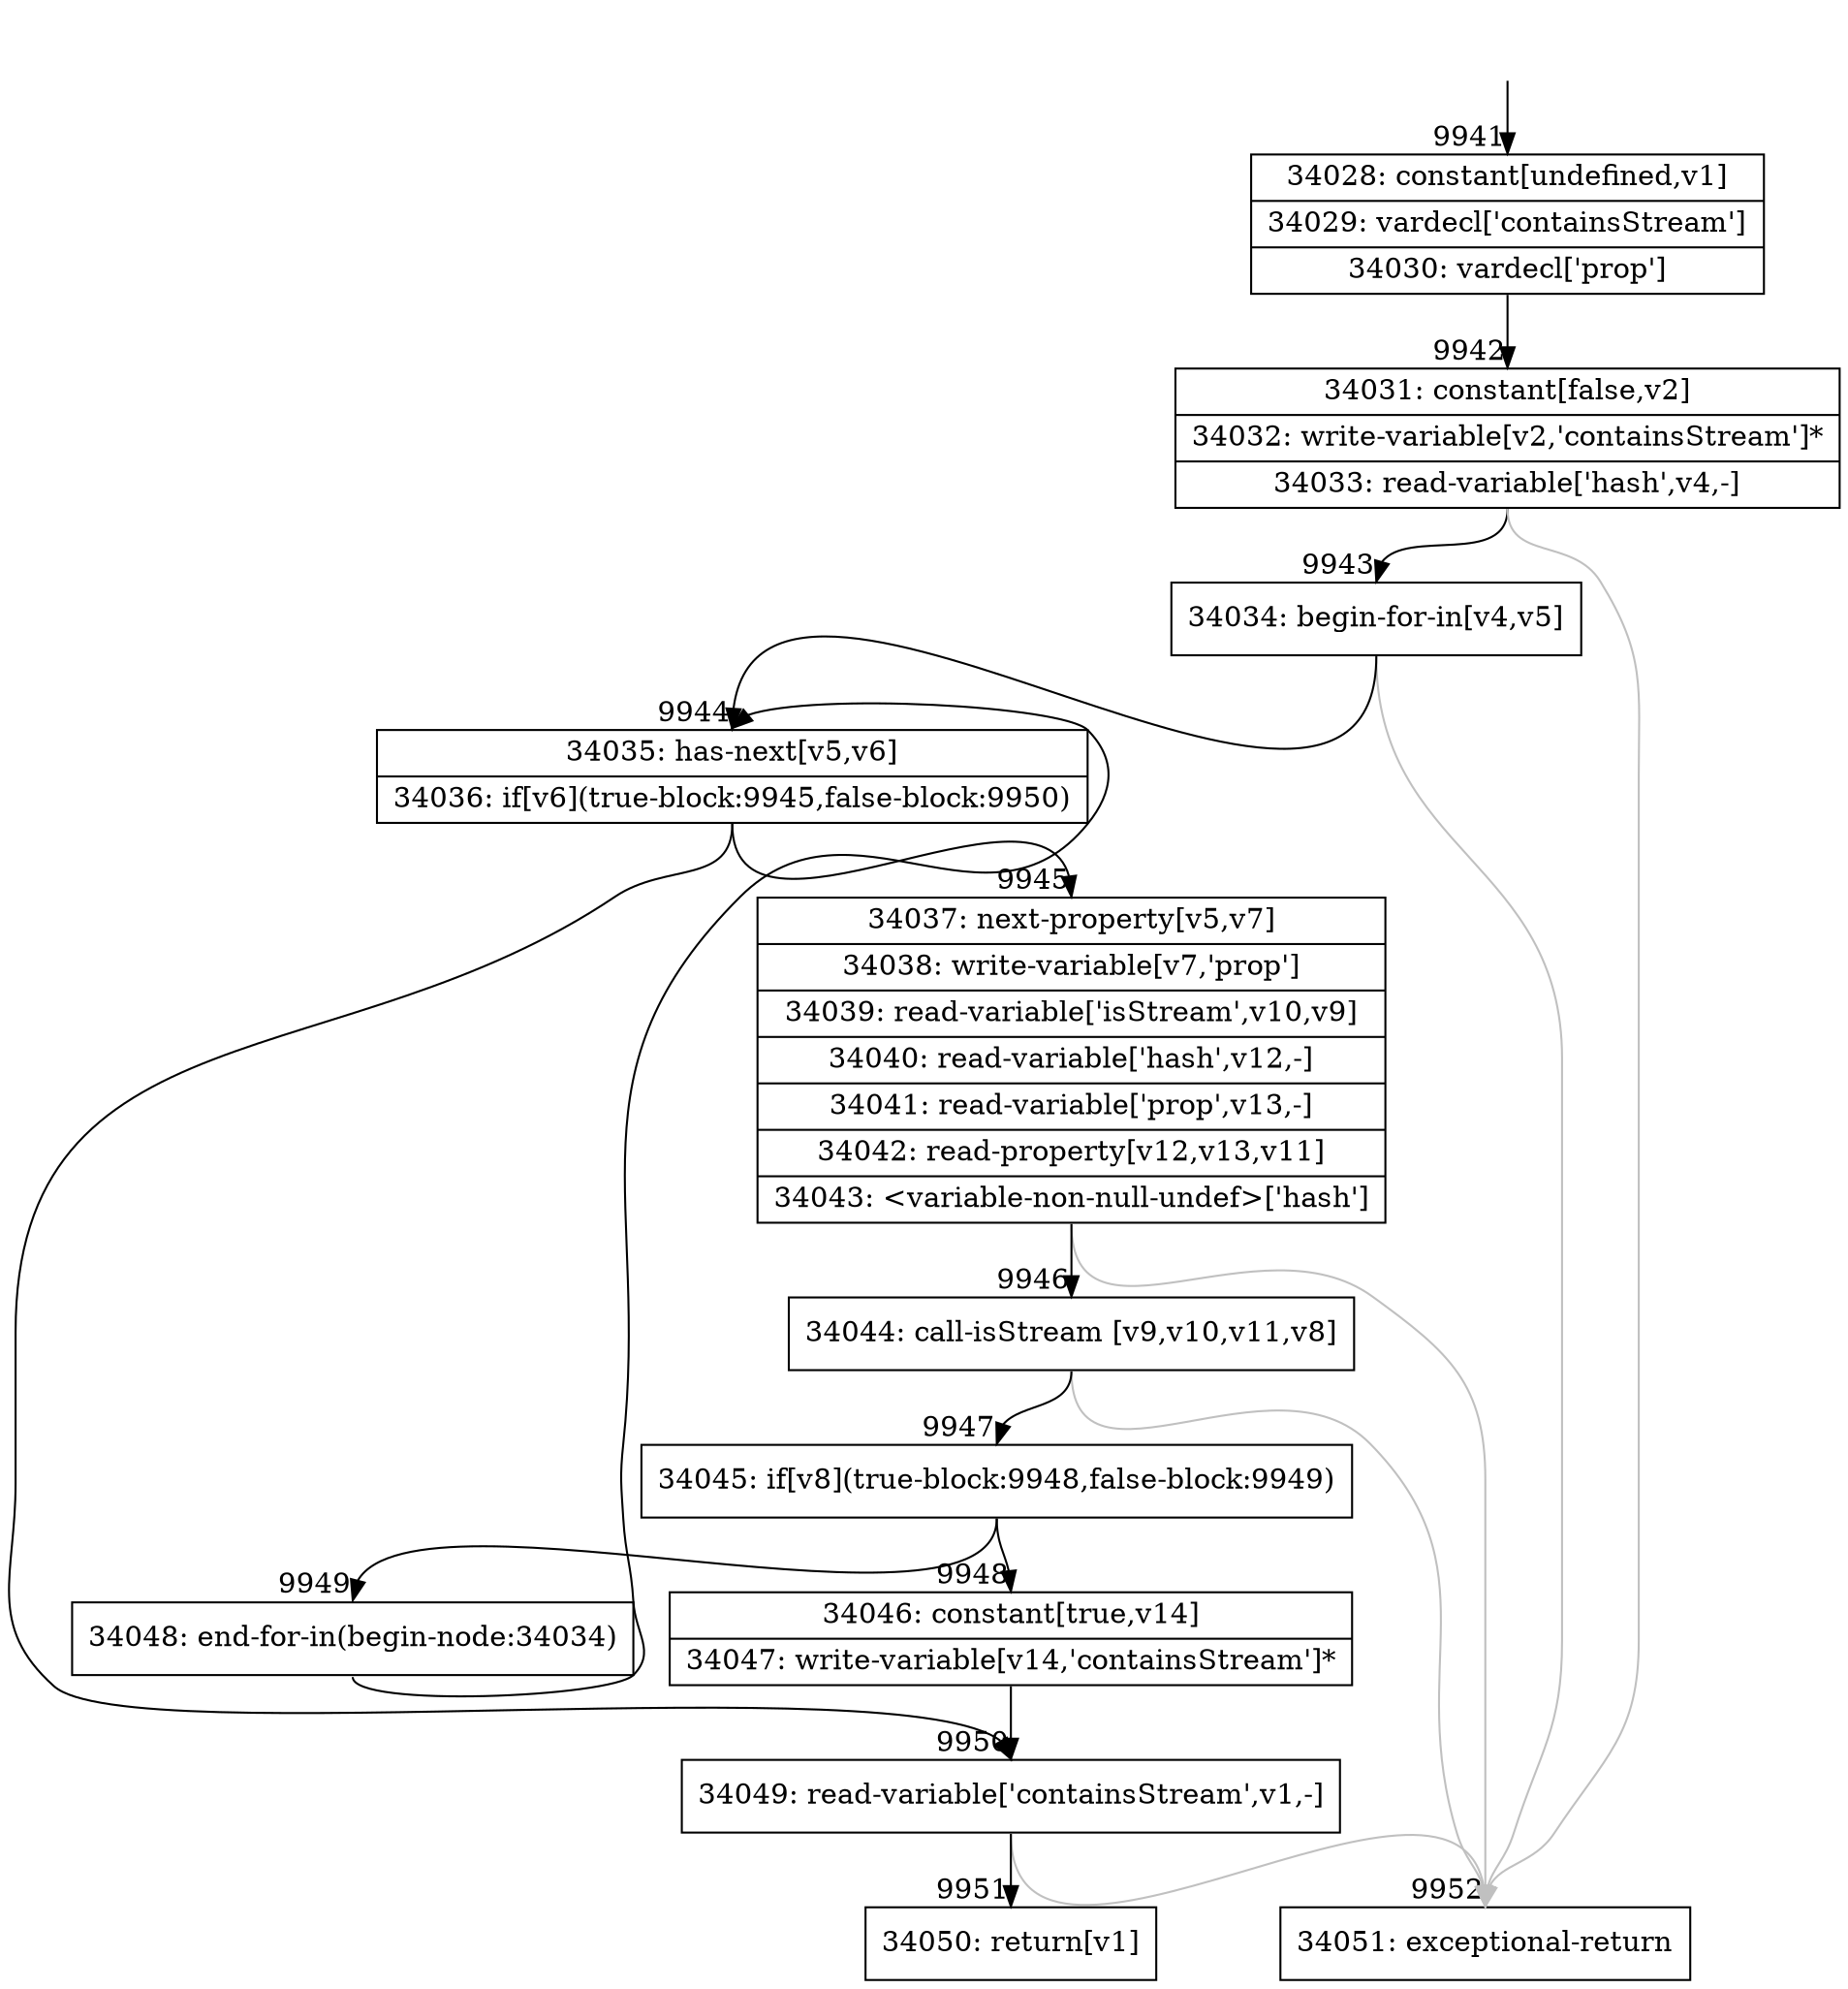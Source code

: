 digraph {
rankdir="TD"
BB_entry852[shape=none,label=""];
BB_entry852 -> BB9941 [tailport=s, headport=n, headlabel="    9941"]
BB9941 [shape=record label="{34028: constant[undefined,v1]|34029: vardecl['containsStream']|34030: vardecl['prop']}" ] 
BB9941 -> BB9942 [tailport=s, headport=n, headlabel="      9942"]
BB9942 [shape=record label="{34031: constant[false,v2]|34032: write-variable[v2,'containsStream']*|34033: read-variable['hash',v4,-]}" ] 
BB9942 -> BB9943 [tailport=s, headport=n, headlabel="      9943"]
BB9942 -> BB9952 [tailport=s, headport=n, color=gray, headlabel="      9952"]
BB9943 [shape=record label="{34034: begin-for-in[v4,v5]}" ] 
BB9943 -> BB9944 [tailport=s, headport=n, headlabel="      9944"]
BB9943 -> BB9952 [tailport=s, headport=n, color=gray]
BB9944 [shape=record label="{34035: has-next[v5,v6]|34036: if[v6](true-block:9945,false-block:9950)}" ] 
BB9944 -> BB9945 [tailport=s, headport=n, headlabel="      9945"]
BB9944 -> BB9950 [tailport=s, headport=n, headlabel="      9950"]
BB9945 [shape=record label="{34037: next-property[v5,v7]|34038: write-variable[v7,'prop']|34039: read-variable['isStream',v10,v9]|34040: read-variable['hash',v12,-]|34041: read-variable['prop',v13,-]|34042: read-property[v12,v13,v11]|34043: \<variable-non-null-undef\>['hash']}" ] 
BB9945 -> BB9946 [tailport=s, headport=n, headlabel="      9946"]
BB9945 -> BB9952 [tailport=s, headport=n, color=gray]
BB9946 [shape=record label="{34044: call-isStream [v9,v10,v11,v8]}" ] 
BB9946 -> BB9947 [tailport=s, headport=n, headlabel="      9947"]
BB9946 -> BB9952 [tailport=s, headport=n, color=gray]
BB9947 [shape=record label="{34045: if[v8](true-block:9948,false-block:9949)}" ] 
BB9947 -> BB9948 [tailport=s, headport=n, headlabel="      9948"]
BB9947 -> BB9949 [tailport=s, headport=n, headlabel="      9949"]
BB9948 [shape=record label="{34046: constant[true,v14]|34047: write-variable[v14,'containsStream']*}" ] 
BB9948 -> BB9950 [tailport=s, headport=n]
BB9949 [shape=record label="{34048: end-for-in(begin-node:34034)}" ] 
BB9949 -> BB9944 [tailport=s, headport=n]
BB9950 [shape=record label="{34049: read-variable['containsStream',v1,-]}" ] 
BB9950 -> BB9951 [tailport=s, headport=n, headlabel="      9951"]
BB9950 -> BB9952 [tailport=s, headport=n, color=gray]
BB9951 [shape=record label="{34050: return[v1]}" ] 
BB9952 [shape=record label="{34051: exceptional-return}" ] 
//#$~ 17791
}
